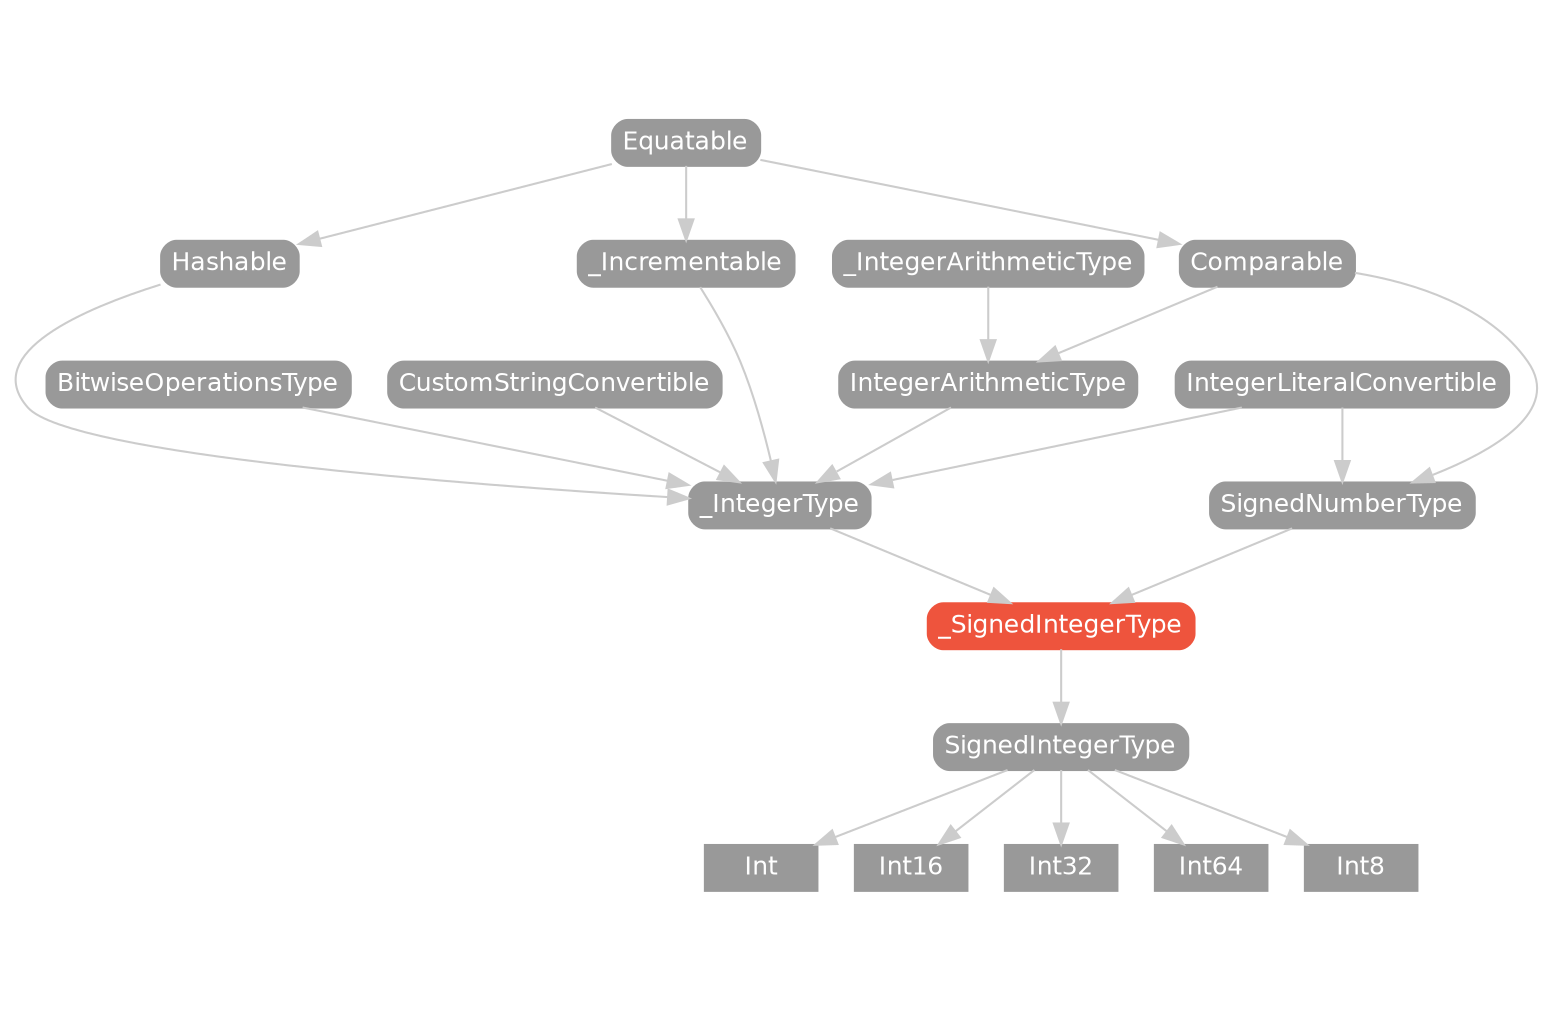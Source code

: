 strict digraph "_SignedIntegerType - Type Hierarchy - SwiftDoc.cn" {
    pad="0.1,0.8"
    node [shape=box, style="filled,rounded", color="#999999", fillcolor="#999999", fontcolor=white, fontname=Helvetica, fontnames="Helvetica,sansserif", fontsize=12, margin="0.07,0.05", height="0.3"]
    edge [color="#cccccc"]
    "BitwiseOperationsType" [URL="/protocol/BitwiseOperationsType/hierarchy/"]
    "Comparable" [URL="/protocol/Comparable/hierarchy/"]
    "CustomStringConvertible" [URL="/protocol/CustomStringConvertible/hierarchy/"]
    "Equatable" [URL="/protocol/Equatable/hierarchy/"]
    "Hashable" [URL="/protocol/Hashable/hierarchy/"]
    "Int" [URL="/type/Int/hierarchy/", style=filled]
    "Int16" [URL="/type/Int16/hierarchy/", style=filled]
    "Int32" [URL="/type/Int32/hierarchy/", style=filled]
    "Int64" [URL="/type/Int64/hierarchy/", style=filled]
    "Int8" [URL="/type/Int8/hierarchy/", style=filled]
    "IntegerArithmeticType" [URL="/protocol/IntegerArithmeticType/hierarchy/"]
    "IntegerLiteralConvertible" [URL="/protocol/IntegerLiteralConvertible/hierarchy/"]
    "SignedIntegerType" [URL="/protocol/SignedIntegerType/hierarchy/"]
    "SignedNumberType" [URL="/protocol/SignedNumberType/hierarchy/"]
    "_Incrementable" [URL="/protocol/_Incrementable/hierarchy/"]
    "_IntegerArithmeticType" [URL="/protocol/_IntegerArithmeticType/hierarchy/"]
    "_IntegerType" [URL="/protocol/_IntegerType/hierarchy/"]
    "_SignedIntegerType" [URL="/protocol/_SignedIntegerType/", style="filled,rounded", fillcolor="#ee543d", color="#ee543d"]    "_SignedIntegerType" -> "SignedIntegerType"
    "SignedIntegerType" -> "Int"
    "SignedIntegerType" -> "Int16"
    "SignedIntegerType" -> "Int32"
    "SignedIntegerType" -> "Int64"
    "SignedIntegerType" -> "Int8"
    "_IntegerType" -> "_SignedIntegerType"
    "SignedNumberType" -> "_SignedIntegerType"
    "IntegerLiteralConvertible" -> "_IntegerType"
    "CustomStringConvertible" -> "_IntegerType"
    "Hashable" -> "_IntegerType"
    "IntegerArithmeticType" -> "_IntegerType"
    "BitwiseOperationsType" -> "_IntegerType"
    "_Incrementable" -> "_IntegerType"
    "Equatable" -> "Hashable"
    "_IntegerArithmeticType" -> "IntegerArithmeticType"
    "Comparable" -> "IntegerArithmeticType"
    "Equatable" -> "Comparable"
    "Equatable" -> "_Incrementable"
    "Comparable" -> "SignedNumberType"
    "IntegerLiteralConvertible" -> "SignedNumberType"
    "Equatable" -> "Comparable"
    subgraph Types {
        rank = max; "Int"; "Int16"; "Int32"; "Int64"; "Int8";
    }
}